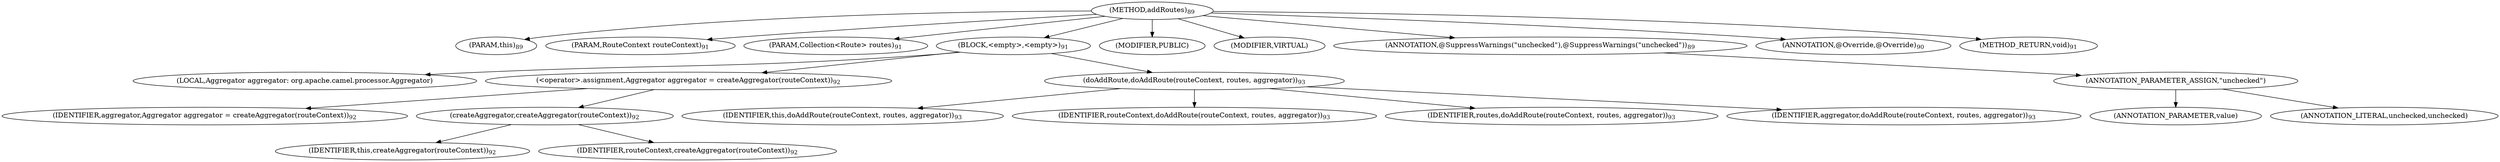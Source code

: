 digraph "addRoutes" {  
"177" [label = <(METHOD,addRoutes)<SUB>89</SUB>> ]
"14" [label = <(PARAM,this)<SUB>89</SUB>> ]
"178" [label = <(PARAM,RouteContext routeContext)<SUB>91</SUB>> ]
"179" [label = <(PARAM,Collection&lt;Route&gt; routes)<SUB>91</SUB>> ]
"180" [label = <(BLOCK,&lt;empty&gt;,&lt;empty&gt;)<SUB>91</SUB>> ]
"181" [label = <(LOCAL,Aggregator aggregator: org.apache.camel.processor.Aggregator)> ]
"182" [label = <(&lt;operator&gt;.assignment,Aggregator aggregator = createAggregator(routeContext))<SUB>92</SUB>> ]
"183" [label = <(IDENTIFIER,aggregator,Aggregator aggregator = createAggregator(routeContext))<SUB>92</SUB>> ]
"184" [label = <(createAggregator,createAggregator(routeContext))<SUB>92</SUB>> ]
"13" [label = <(IDENTIFIER,this,createAggregator(routeContext))<SUB>92</SUB>> ]
"185" [label = <(IDENTIFIER,routeContext,createAggregator(routeContext))<SUB>92</SUB>> ]
"186" [label = <(doAddRoute,doAddRoute(routeContext, routes, aggregator))<SUB>93</SUB>> ]
"15" [label = <(IDENTIFIER,this,doAddRoute(routeContext, routes, aggregator))<SUB>93</SUB>> ]
"187" [label = <(IDENTIFIER,routeContext,doAddRoute(routeContext, routes, aggregator))<SUB>93</SUB>> ]
"188" [label = <(IDENTIFIER,routes,doAddRoute(routeContext, routes, aggregator))<SUB>93</SUB>> ]
"189" [label = <(IDENTIFIER,aggregator,doAddRoute(routeContext, routes, aggregator))<SUB>93</SUB>> ]
"190" [label = <(MODIFIER,PUBLIC)> ]
"191" [label = <(MODIFIER,VIRTUAL)> ]
"192" [label = <(ANNOTATION,@SuppressWarnings(&quot;unchecked&quot;),@SuppressWarnings(&quot;unchecked&quot;))<SUB>89</SUB>> ]
"193" [label = <(ANNOTATION_PARAMETER_ASSIGN,&quot;unchecked&quot;)> ]
"194" [label = <(ANNOTATION_PARAMETER,value)> ]
"195" [label = <(ANNOTATION_LITERAL,unchecked,unchecked)> ]
"196" [label = <(ANNOTATION,@Override,@Override)<SUB>90</SUB>> ]
"197" [label = <(METHOD_RETURN,void)<SUB>91</SUB>> ]
  "177" -> "14" 
  "177" -> "178" 
  "177" -> "179" 
  "177" -> "180" 
  "177" -> "190" 
  "177" -> "191" 
  "177" -> "192" 
  "177" -> "196" 
  "177" -> "197" 
  "180" -> "181" 
  "180" -> "182" 
  "180" -> "186" 
  "182" -> "183" 
  "182" -> "184" 
  "184" -> "13" 
  "184" -> "185" 
  "186" -> "15" 
  "186" -> "187" 
  "186" -> "188" 
  "186" -> "189" 
  "192" -> "193" 
  "193" -> "194" 
  "193" -> "195" 
}
